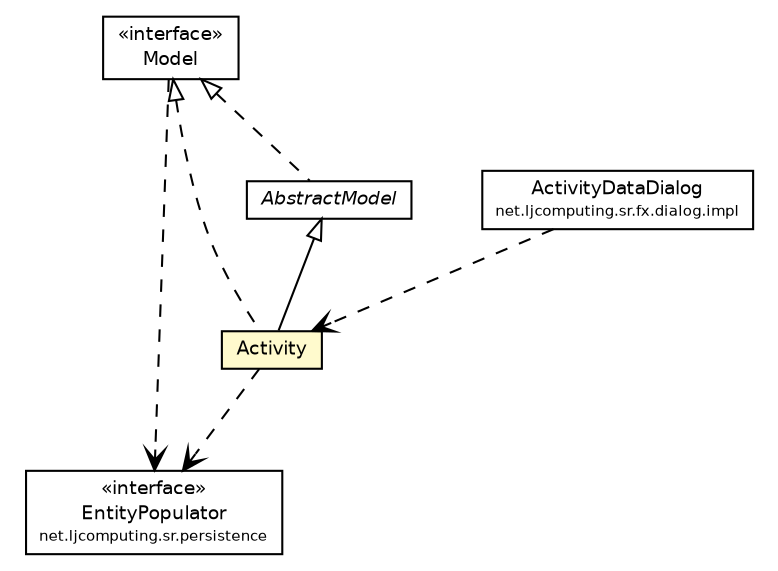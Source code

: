 #!/usr/local/bin/dot
#
# Class diagram 
# Generated by UMLGraph version R5_6 (http://www.umlgraph.org/)
#

digraph G {
	edge [fontname="Helvetica",fontsize=10,labelfontname="Helvetica",labelfontsize=10];
	node [fontname="Helvetica",fontsize=10,shape=plaintext];
	nodesep=0.25;
	ranksep=0.5;
	// net.ljcomputing.sr.persistence.EntityPopulator
	c2323 [label=<<table title="net.ljcomputing.sr.persistence.EntityPopulator" border="0" cellborder="1" cellspacing="0" cellpadding="2" port="p" href="../persistence/EntityPopulator.html">
		<tr><td><table border="0" cellspacing="0" cellpadding="1">
<tr><td align="center" balign="center"> &#171;interface&#187; </td></tr>
<tr><td align="center" balign="center"> EntityPopulator </td></tr>
<tr><td align="center" balign="center"><font point-size="7.0"> net.ljcomputing.sr.persistence </font></td></tr>
		</table></td></tr>
		</table>>, URL="../persistence/EntityPopulator.html", fontname="Helvetica", fontcolor="black", fontsize=9.0];
	// net.ljcomputing.sr.fx.dialog.impl.ActivityDataDialog
	c2332 [label=<<table title="net.ljcomputing.sr.fx.dialog.impl.ActivityDataDialog" border="0" cellborder="1" cellspacing="0" cellpadding="2" port="p" href="../fx/dialog/impl/ActivityDataDialog.html">
		<tr><td><table border="0" cellspacing="0" cellpadding="1">
<tr><td align="center" balign="center"> ActivityDataDialog </td></tr>
<tr><td align="center" balign="center"><font point-size="7.0"> net.ljcomputing.sr.fx.dialog.impl </font></td></tr>
		</table></td></tr>
		</table>>, URL="../fx/dialog/impl/ActivityDataDialog.html", fontname="Helvetica", fontcolor="black", fontsize=9.0];
	// net.ljcomputing.sr.model.Model
	c2356 [label=<<table title="net.ljcomputing.sr.model.Model" border="0" cellborder="1" cellspacing="0" cellpadding="2" port="p" href="./Model.html">
		<tr><td><table border="0" cellspacing="0" cellpadding="1">
<tr><td align="center" balign="center"> &#171;interface&#187; </td></tr>
<tr><td align="center" balign="center"> Model </td></tr>
		</table></td></tr>
		</table>>, URL="./Model.html", fontname="Helvetica", fontcolor="black", fontsize=9.0];
	// net.ljcomputing.sr.model.Activity
	c2357 [label=<<table title="net.ljcomputing.sr.model.Activity" border="0" cellborder="1" cellspacing="0" cellpadding="2" port="p" bgcolor="lemonChiffon" href="./Activity.html">
		<tr><td><table border="0" cellspacing="0" cellpadding="1">
<tr><td align="center" balign="center"> Activity </td></tr>
		</table></td></tr>
		</table>>, URL="./Activity.html", fontname="Helvetica", fontcolor="black", fontsize=9.0];
	// net.ljcomputing.sr.model.AbstractModel
	c2358 [label=<<table title="net.ljcomputing.sr.model.AbstractModel" border="0" cellborder="1" cellspacing="0" cellpadding="2" port="p" href="./AbstractModel.html">
		<tr><td><table border="0" cellspacing="0" cellpadding="1">
<tr><td align="center" balign="center"><font face="Helvetica-Oblique"> AbstractModel </font></td></tr>
		</table></td></tr>
		</table>>, URL="./AbstractModel.html", fontname="Helvetica", fontcolor="black", fontsize=9.0];
	//net.ljcomputing.sr.model.Activity extends net.ljcomputing.sr.model.AbstractModel
	c2358:p -> c2357:p [dir=back,arrowtail=empty];
	//net.ljcomputing.sr.model.Activity implements net.ljcomputing.sr.model.Model
	c2356:p -> c2357:p [dir=back,arrowtail=empty,style=dashed];
	//net.ljcomputing.sr.model.AbstractModel implements net.ljcomputing.sr.model.Model
	c2356:p -> c2358:p [dir=back,arrowtail=empty,style=dashed];
	// net.ljcomputing.sr.fx.dialog.impl.ActivityDataDialog DEPEND net.ljcomputing.sr.model.Activity
	c2332:p -> c2357:p [taillabel="", label="", headlabel="", fontname="Helvetica", fontcolor="black", fontsize=10.0, color="black", arrowhead=open, style=dashed];
	// net.ljcomputing.sr.model.Model DEPEND net.ljcomputing.sr.persistence.EntityPopulator
	c2356:p -> c2323:p [taillabel="", label="", headlabel="", fontname="Helvetica", fontcolor="black", fontsize=10.0, color="black", arrowhead=open, style=dashed];
	// net.ljcomputing.sr.model.Activity DEPEND net.ljcomputing.sr.persistence.EntityPopulator
	c2357:p -> c2323:p [taillabel="", label="", headlabel="", fontname="Helvetica", fontcolor="black", fontsize=10.0, color="black", arrowhead=open, style=dashed];
}

